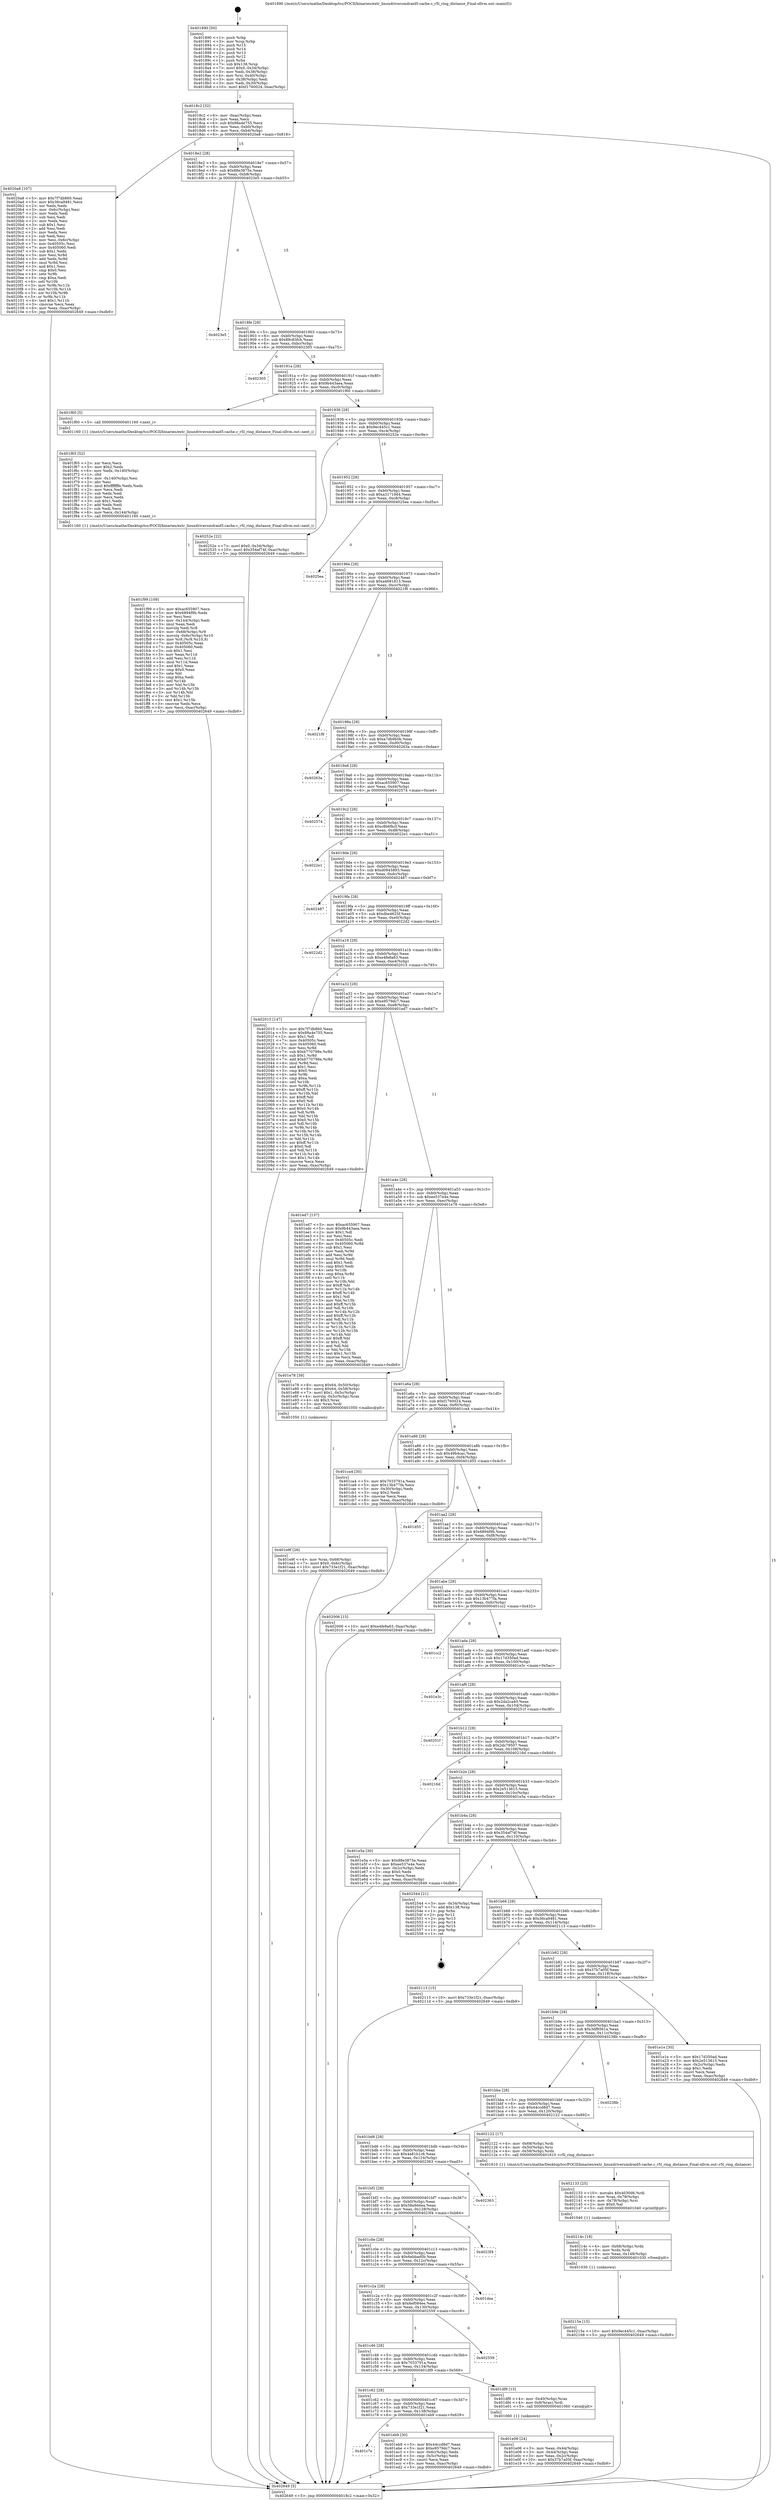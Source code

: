 digraph "0x401890" {
  label = "0x401890 (/mnt/c/Users/mathe/Desktop/tcc/POCII/binaries/extr_linuxdriversmdraid5-cache.c_r5l_ring_distance_Final-ollvm.out::main(0))"
  labelloc = "t"
  node[shape=record]

  Entry [label="",width=0.3,height=0.3,shape=circle,fillcolor=black,style=filled]
  "0x4018c2" [label="{
     0x4018c2 [32]\l
     | [instrs]\l
     &nbsp;&nbsp;0x4018c2 \<+6\>: mov -0xac(%rbp),%eax\l
     &nbsp;&nbsp;0x4018c8 \<+2\>: mov %eax,%ecx\l
     &nbsp;&nbsp;0x4018ca \<+6\>: sub $0x88a4e755,%ecx\l
     &nbsp;&nbsp;0x4018d0 \<+6\>: mov %eax,-0xb0(%rbp)\l
     &nbsp;&nbsp;0x4018d6 \<+6\>: mov %ecx,-0xb4(%rbp)\l
     &nbsp;&nbsp;0x4018dc \<+6\>: je 00000000004020a8 \<main+0x818\>\l
  }"]
  "0x4020a8" [label="{
     0x4020a8 [107]\l
     | [instrs]\l
     &nbsp;&nbsp;0x4020a8 \<+5\>: mov $0x7f7db860,%eax\l
     &nbsp;&nbsp;0x4020ad \<+5\>: mov $0x36ca9481,%ecx\l
     &nbsp;&nbsp;0x4020b2 \<+2\>: xor %edx,%edx\l
     &nbsp;&nbsp;0x4020b4 \<+3\>: mov -0x6c(%rbp),%esi\l
     &nbsp;&nbsp;0x4020b7 \<+2\>: mov %edx,%edi\l
     &nbsp;&nbsp;0x4020b9 \<+2\>: sub %esi,%edi\l
     &nbsp;&nbsp;0x4020bb \<+2\>: mov %edx,%esi\l
     &nbsp;&nbsp;0x4020bd \<+3\>: sub $0x1,%esi\l
     &nbsp;&nbsp;0x4020c0 \<+2\>: add %esi,%edi\l
     &nbsp;&nbsp;0x4020c2 \<+2\>: mov %edx,%esi\l
     &nbsp;&nbsp;0x4020c4 \<+2\>: sub %edi,%esi\l
     &nbsp;&nbsp;0x4020c6 \<+3\>: mov %esi,-0x6c(%rbp)\l
     &nbsp;&nbsp;0x4020c9 \<+7\>: mov 0x40505c,%esi\l
     &nbsp;&nbsp;0x4020d0 \<+7\>: mov 0x405060,%edi\l
     &nbsp;&nbsp;0x4020d7 \<+3\>: sub $0x1,%edx\l
     &nbsp;&nbsp;0x4020da \<+3\>: mov %esi,%r8d\l
     &nbsp;&nbsp;0x4020dd \<+3\>: add %edx,%r8d\l
     &nbsp;&nbsp;0x4020e0 \<+4\>: imul %r8d,%esi\l
     &nbsp;&nbsp;0x4020e4 \<+3\>: and $0x1,%esi\l
     &nbsp;&nbsp;0x4020e7 \<+3\>: cmp $0x0,%esi\l
     &nbsp;&nbsp;0x4020ea \<+4\>: sete %r9b\l
     &nbsp;&nbsp;0x4020ee \<+3\>: cmp $0xa,%edi\l
     &nbsp;&nbsp;0x4020f1 \<+4\>: setl %r10b\l
     &nbsp;&nbsp;0x4020f5 \<+3\>: mov %r9b,%r11b\l
     &nbsp;&nbsp;0x4020f8 \<+3\>: and %r10b,%r11b\l
     &nbsp;&nbsp;0x4020fb \<+3\>: xor %r10b,%r9b\l
     &nbsp;&nbsp;0x4020fe \<+3\>: or %r9b,%r11b\l
     &nbsp;&nbsp;0x402101 \<+4\>: test $0x1,%r11b\l
     &nbsp;&nbsp;0x402105 \<+3\>: cmovne %ecx,%eax\l
     &nbsp;&nbsp;0x402108 \<+6\>: mov %eax,-0xac(%rbp)\l
     &nbsp;&nbsp;0x40210e \<+5\>: jmp 0000000000402649 \<main+0xdb9\>\l
  }"]
  "0x4018e2" [label="{
     0x4018e2 [28]\l
     | [instrs]\l
     &nbsp;&nbsp;0x4018e2 \<+5\>: jmp 00000000004018e7 \<main+0x57\>\l
     &nbsp;&nbsp;0x4018e7 \<+6\>: mov -0xb0(%rbp),%eax\l
     &nbsp;&nbsp;0x4018ed \<+5\>: sub $0x88e3875e,%eax\l
     &nbsp;&nbsp;0x4018f2 \<+6\>: mov %eax,-0xb8(%rbp)\l
     &nbsp;&nbsp;0x4018f8 \<+6\>: je 00000000004023e5 \<main+0xb55\>\l
  }"]
  Exit [label="",width=0.3,height=0.3,shape=circle,fillcolor=black,style=filled,peripheries=2]
  "0x4023e5" [label="{
     0x4023e5\l
  }", style=dashed]
  "0x4018fe" [label="{
     0x4018fe [28]\l
     | [instrs]\l
     &nbsp;&nbsp;0x4018fe \<+5\>: jmp 0000000000401903 \<main+0x73\>\l
     &nbsp;&nbsp;0x401903 \<+6\>: mov -0xb0(%rbp),%eax\l
     &nbsp;&nbsp;0x401909 \<+5\>: sub $0x89c83fcb,%eax\l
     &nbsp;&nbsp;0x40190e \<+6\>: mov %eax,-0xbc(%rbp)\l
     &nbsp;&nbsp;0x401914 \<+6\>: je 0000000000402305 \<main+0xa75\>\l
  }"]
  "0x40215e" [label="{
     0x40215e [15]\l
     | [instrs]\l
     &nbsp;&nbsp;0x40215e \<+10\>: movl $0x9ec445c1,-0xac(%rbp)\l
     &nbsp;&nbsp;0x402168 \<+5\>: jmp 0000000000402649 \<main+0xdb9\>\l
  }"]
  "0x402305" [label="{
     0x402305\l
  }", style=dashed]
  "0x40191a" [label="{
     0x40191a [28]\l
     | [instrs]\l
     &nbsp;&nbsp;0x40191a \<+5\>: jmp 000000000040191f \<main+0x8f\>\l
     &nbsp;&nbsp;0x40191f \<+6\>: mov -0xb0(%rbp),%eax\l
     &nbsp;&nbsp;0x401925 \<+5\>: sub $0x9b443aea,%eax\l
     &nbsp;&nbsp;0x40192a \<+6\>: mov %eax,-0xc0(%rbp)\l
     &nbsp;&nbsp;0x401930 \<+6\>: je 0000000000401f60 \<main+0x6d0\>\l
  }"]
  "0x40214c" [label="{
     0x40214c [18]\l
     | [instrs]\l
     &nbsp;&nbsp;0x40214c \<+4\>: mov -0x68(%rbp),%rdx\l
     &nbsp;&nbsp;0x402150 \<+3\>: mov %rdx,%rdi\l
     &nbsp;&nbsp;0x402153 \<+6\>: mov %eax,-0x148(%rbp)\l
     &nbsp;&nbsp;0x402159 \<+5\>: call 0000000000401030 \<free@plt\>\l
     | [calls]\l
     &nbsp;&nbsp;0x401030 \{1\} (unknown)\l
  }"]
  "0x401f60" [label="{
     0x401f60 [5]\l
     | [instrs]\l
     &nbsp;&nbsp;0x401f60 \<+5\>: call 0000000000401160 \<next_i\>\l
     | [calls]\l
     &nbsp;&nbsp;0x401160 \{1\} (/mnt/c/Users/mathe/Desktop/tcc/POCII/binaries/extr_linuxdriversmdraid5-cache.c_r5l_ring_distance_Final-ollvm.out::next_i)\l
  }"]
  "0x401936" [label="{
     0x401936 [28]\l
     | [instrs]\l
     &nbsp;&nbsp;0x401936 \<+5\>: jmp 000000000040193b \<main+0xab\>\l
     &nbsp;&nbsp;0x40193b \<+6\>: mov -0xb0(%rbp),%eax\l
     &nbsp;&nbsp;0x401941 \<+5\>: sub $0x9ec445c1,%eax\l
     &nbsp;&nbsp;0x401946 \<+6\>: mov %eax,-0xc4(%rbp)\l
     &nbsp;&nbsp;0x40194c \<+6\>: je 000000000040252e \<main+0xc9e\>\l
  }"]
  "0x402133" [label="{
     0x402133 [25]\l
     | [instrs]\l
     &nbsp;&nbsp;0x402133 \<+10\>: movabs $0x4030d6,%rdi\l
     &nbsp;&nbsp;0x40213d \<+4\>: mov %rax,-0x78(%rbp)\l
     &nbsp;&nbsp;0x402141 \<+4\>: mov -0x78(%rbp),%rsi\l
     &nbsp;&nbsp;0x402145 \<+2\>: mov $0x0,%al\l
     &nbsp;&nbsp;0x402147 \<+5\>: call 0000000000401040 \<printf@plt\>\l
     | [calls]\l
     &nbsp;&nbsp;0x401040 \{1\} (unknown)\l
  }"]
  "0x40252e" [label="{
     0x40252e [22]\l
     | [instrs]\l
     &nbsp;&nbsp;0x40252e \<+7\>: movl $0x0,-0x34(%rbp)\l
     &nbsp;&nbsp;0x402535 \<+10\>: movl $0x354af74f,-0xac(%rbp)\l
     &nbsp;&nbsp;0x40253f \<+5\>: jmp 0000000000402649 \<main+0xdb9\>\l
  }"]
  "0x401952" [label="{
     0x401952 [28]\l
     | [instrs]\l
     &nbsp;&nbsp;0x401952 \<+5\>: jmp 0000000000401957 \<main+0xc7\>\l
     &nbsp;&nbsp;0x401957 \<+6\>: mov -0xb0(%rbp),%eax\l
     &nbsp;&nbsp;0x40195d \<+5\>: sub $0xa31719d4,%eax\l
     &nbsp;&nbsp;0x401962 \<+6\>: mov %eax,-0xc8(%rbp)\l
     &nbsp;&nbsp;0x401968 \<+6\>: je 00000000004025ea \<main+0xd5a\>\l
  }"]
  "0x401f99" [label="{
     0x401f99 [109]\l
     | [instrs]\l
     &nbsp;&nbsp;0x401f99 \<+5\>: mov $0xac655907,%ecx\l
     &nbsp;&nbsp;0x401f9e \<+5\>: mov $0x6894f9b,%edx\l
     &nbsp;&nbsp;0x401fa3 \<+2\>: xor %esi,%esi\l
     &nbsp;&nbsp;0x401fa5 \<+6\>: mov -0x144(%rbp),%edi\l
     &nbsp;&nbsp;0x401fab \<+3\>: imul %eax,%edi\l
     &nbsp;&nbsp;0x401fae \<+3\>: movslq %edi,%r8\l
     &nbsp;&nbsp;0x401fb1 \<+4\>: mov -0x68(%rbp),%r9\l
     &nbsp;&nbsp;0x401fb5 \<+4\>: movslq -0x6c(%rbp),%r10\l
     &nbsp;&nbsp;0x401fb9 \<+4\>: mov %r8,(%r9,%r10,8)\l
     &nbsp;&nbsp;0x401fbd \<+7\>: mov 0x40505c,%eax\l
     &nbsp;&nbsp;0x401fc4 \<+7\>: mov 0x405060,%edi\l
     &nbsp;&nbsp;0x401fcb \<+3\>: sub $0x1,%esi\l
     &nbsp;&nbsp;0x401fce \<+3\>: mov %eax,%r11d\l
     &nbsp;&nbsp;0x401fd1 \<+3\>: add %esi,%r11d\l
     &nbsp;&nbsp;0x401fd4 \<+4\>: imul %r11d,%eax\l
     &nbsp;&nbsp;0x401fd8 \<+3\>: and $0x1,%eax\l
     &nbsp;&nbsp;0x401fdb \<+3\>: cmp $0x0,%eax\l
     &nbsp;&nbsp;0x401fde \<+3\>: sete %bl\l
     &nbsp;&nbsp;0x401fe1 \<+3\>: cmp $0xa,%edi\l
     &nbsp;&nbsp;0x401fe4 \<+4\>: setl %r14b\l
     &nbsp;&nbsp;0x401fe8 \<+3\>: mov %bl,%r15b\l
     &nbsp;&nbsp;0x401feb \<+3\>: and %r14b,%r15b\l
     &nbsp;&nbsp;0x401fee \<+3\>: xor %r14b,%bl\l
     &nbsp;&nbsp;0x401ff1 \<+3\>: or %bl,%r15b\l
     &nbsp;&nbsp;0x401ff4 \<+4\>: test $0x1,%r15b\l
     &nbsp;&nbsp;0x401ff8 \<+3\>: cmovne %edx,%ecx\l
     &nbsp;&nbsp;0x401ffb \<+6\>: mov %ecx,-0xac(%rbp)\l
     &nbsp;&nbsp;0x402001 \<+5\>: jmp 0000000000402649 \<main+0xdb9\>\l
  }"]
  "0x4025ea" [label="{
     0x4025ea\l
  }", style=dashed]
  "0x40196e" [label="{
     0x40196e [28]\l
     | [instrs]\l
     &nbsp;&nbsp;0x40196e \<+5\>: jmp 0000000000401973 \<main+0xe3\>\l
     &nbsp;&nbsp;0x401973 \<+6\>: mov -0xb0(%rbp),%eax\l
     &nbsp;&nbsp;0x401979 \<+5\>: sub $0xa4681813,%eax\l
     &nbsp;&nbsp;0x40197e \<+6\>: mov %eax,-0xcc(%rbp)\l
     &nbsp;&nbsp;0x401984 \<+6\>: je 00000000004021f6 \<main+0x966\>\l
  }"]
  "0x401f65" [label="{
     0x401f65 [52]\l
     | [instrs]\l
     &nbsp;&nbsp;0x401f65 \<+2\>: xor %ecx,%ecx\l
     &nbsp;&nbsp;0x401f67 \<+5\>: mov $0x2,%edx\l
     &nbsp;&nbsp;0x401f6c \<+6\>: mov %edx,-0x140(%rbp)\l
     &nbsp;&nbsp;0x401f72 \<+1\>: cltd\l
     &nbsp;&nbsp;0x401f73 \<+6\>: mov -0x140(%rbp),%esi\l
     &nbsp;&nbsp;0x401f79 \<+2\>: idiv %esi\l
     &nbsp;&nbsp;0x401f7b \<+6\>: imul $0xfffffffe,%edx,%edx\l
     &nbsp;&nbsp;0x401f81 \<+2\>: mov %ecx,%edi\l
     &nbsp;&nbsp;0x401f83 \<+2\>: sub %edx,%edi\l
     &nbsp;&nbsp;0x401f85 \<+2\>: mov %ecx,%edx\l
     &nbsp;&nbsp;0x401f87 \<+3\>: sub $0x1,%edx\l
     &nbsp;&nbsp;0x401f8a \<+2\>: add %edx,%edi\l
     &nbsp;&nbsp;0x401f8c \<+2\>: sub %edi,%ecx\l
     &nbsp;&nbsp;0x401f8e \<+6\>: mov %ecx,-0x144(%rbp)\l
     &nbsp;&nbsp;0x401f94 \<+5\>: call 0000000000401160 \<next_i\>\l
     | [calls]\l
     &nbsp;&nbsp;0x401160 \{1\} (/mnt/c/Users/mathe/Desktop/tcc/POCII/binaries/extr_linuxdriversmdraid5-cache.c_r5l_ring_distance_Final-ollvm.out::next_i)\l
  }"]
  "0x4021f6" [label="{
     0x4021f6\l
  }", style=dashed]
  "0x40198a" [label="{
     0x40198a [28]\l
     | [instrs]\l
     &nbsp;&nbsp;0x40198a \<+5\>: jmp 000000000040198f \<main+0xff\>\l
     &nbsp;&nbsp;0x40198f \<+6\>: mov -0xb0(%rbp),%eax\l
     &nbsp;&nbsp;0x401995 \<+5\>: sub $0xa7db9b0b,%eax\l
     &nbsp;&nbsp;0x40199a \<+6\>: mov %eax,-0xd0(%rbp)\l
     &nbsp;&nbsp;0x4019a0 \<+6\>: je 000000000040263a \<main+0xdaa\>\l
  }"]
  "0x401c7e" [label="{
     0x401c7e\l
  }", style=dashed]
  "0x40263a" [label="{
     0x40263a\l
  }", style=dashed]
  "0x4019a6" [label="{
     0x4019a6 [28]\l
     | [instrs]\l
     &nbsp;&nbsp;0x4019a6 \<+5\>: jmp 00000000004019ab \<main+0x11b\>\l
     &nbsp;&nbsp;0x4019ab \<+6\>: mov -0xb0(%rbp),%eax\l
     &nbsp;&nbsp;0x4019b1 \<+5\>: sub $0xac655907,%eax\l
     &nbsp;&nbsp;0x4019b6 \<+6\>: mov %eax,-0xd4(%rbp)\l
     &nbsp;&nbsp;0x4019bc \<+6\>: je 0000000000402574 \<main+0xce4\>\l
  }"]
  "0x401eb9" [label="{
     0x401eb9 [30]\l
     | [instrs]\l
     &nbsp;&nbsp;0x401eb9 \<+5\>: mov $0x44ccd8d7,%eax\l
     &nbsp;&nbsp;0x401ebe \<+5\>: mov $0xe9579dc7,%ecx\l
     &nbsp;&nbsp;0x401ec3 \<+3\>: mov -0x6c(%rbp),%edx\l
     &nbsp;&nbsp;0x401ec6 \<+3\>: cmp -0x5c(%rbp),%edx\l
     &nbsp;&nbsp;0x401ec9 \<+3\>: cmovl %ecx,%eax\l
     &nbsp;&nbsp;0x401ecc \<+6\>: mov %eax,-0xac(%rbp)\l
     &nbsp;&nbsp;0x401ed2 \<+5\>: jmp 0000000000402649 \<main+0xdb9\>\l
  }"]
  "0x402574" [label="{
     0x402574\l
  }", style=dashed]
  "0x4019c2" [label="{
     0x4019c2 [28]\l
     | [instrs]\l
     &nbsp;&nbsp;0x4019c2 \<+5\>: jmp 00000000004019c7 \<main+0x137\>\l
     &nbsp;&nbsp;0x4019c7 \<+6\>: mov -0xb0(%rbp),%eax\l
     &nbsp;&nbsp;0x4019cd \<+5\>: sub $0xc8b6fbcf,%eax\l
     &nbsp;&nbsp;0x4019d2 \<+6\>: mov %eax,-0xd8(%rbp)\l
     &nbsp;&nbsp;0x4019d8 \<+6\>: je 00000000004022e1 \<main+0xa51\>\l
  }"]
  "0x401e9f" [label="{
     0x401e9f [26]\l
     | [instrs]\l
     &nbsp;&nbsp;0x401e9f \<+4\>: mov %rax,-0x68(%rbp)\l
     &nbsp;&nbsp;0x401ea3 \<+7\>: movl $0x0,-0x6c(%rbp)\l
     &nbsp;&nbsp;0x401eaa \<+10\>: movl $0x733e1f21,-0xac(%rbp)\l
     &nbsp;&nbsp;0x401eb4 \<+5\>: jmp 0000000000402649 \<main+0xdb9\>\l
  }"]
  "0x4022e1" [label="{
     0x4022e1\l
  }", style=dashed]
  "0x4019de" [label="{
     0x4019de [28]\l
     | [instrs]\l
     &nbsp;&nbsp;0x4019de \<+5\>: jmp 00000000004019e3 \<main+0x153\>\l
     &nbsp;&nbsp;0x4019e3 \<+6\>: mov -0xb0(%rbp),%eax\l
     &nbsp;&nbsp;0x4019e9 \<+5\>: sub $0xd0945893,%eax\l
     &nbsp;&nbsp;0x4019ee \<+6\>: mov %eax,-0xdc(%rbp)\l
     &nbsp;&nbsp;0x4019f4 \<+6\>: je 0000000000402487 \<main+0xbf7\>\l
  }"]
  "0x401e06" [label="{
     0x401e06 [24]\l
     | [instrs]\l
     &nbsp;&nbsp;0x401e06 \<+3\>: mov %eax,-0x44(%rbp)\l
     &nbsp;&nbsp;0x401e09 \<+3\>: mov -0x44(%rbp),%eax\l
     &nbsp;&nbsp;0x401e0c \<+3\>: mov %eax,-0x2c(%rbp)\l
     &nbsp;&nbsp;0x401e0f \<+10\>: movl $0x37b7a05f,-0xac(%rbp)\l
     &nbsp;&nbsp;0x401e19 \<+5\>: jmp 0000000000402649 \<main+0xdb9\>\l
  }"]
  "0x402487" [label="{
     0x402487\l
  }", style=dashed]
  "0x4019fa" [label="{
     0x4019fa [28]\l
     | [instrs]\l
     &nbsp;&nbsp;0x4019fa \<+5\>: jmp 00000000004019ff \<main+0x16f\>\l
     &nbsp;&nbsp;0x4019ff \<+6\>: mov -0xb0(%rbp),%eax\l
     &nbsp;&nbsp;0x401a05 \<+5\>: sub $0xdbe4625f,%eax\l
     &nbsp;&nbsp;0x401a0a \<+6\>: mov %eax,-0xe0(%rbp)\l
     &nbsp;&nbsp;0x401a10 \<+6\>: je 00000000004022d2 \<main+0xa42\>\l
  }"]
  "0x401c62" [label="{
     0x401c62 [28]\l
     | [instrs]\l
     &nbsp;&nbsp;0x401c62 \<+5\>: jmp 0000000000401c67 \<main+0x3d7\>\l
     &nbsp;&nbsp;0x401c67 \<+6\>: mov -0xb0(%rbp),%eax\l
     &nbsp;&nbsp;0x401c6d \<+5\>: sub $0x733e1f21,%eax\l
     &nbsp;&nbsp;0x401c72 \<+6\>: mov %eax,-0x138(%rbp)\l
     &nbsp;&nbsp;0x401c78 \<+6\>: je 0000000000401eb9 \<main+0x629\>\l
  }"]
  "0x4022d2" [label="{
     0x4022d2\l
  }", style=dashed]
  "0x401a16" [label="{
     0x401a16 [28]\l
     | [instrs]\l
     &nbsp;&nbsp;0x401a16 \<+5\>: jmp 0000000000401a1b \<main+0x18b\>\l
     &nbsp;&nbsp;0x401a1b \<+6\>: mov -0xb0(%rbp),%eax\l
     &nbsp;&nbsp;0x401a21 \<+5\>: sub $0xe4fe8a63,%eax\l
     &nbsp;&nbsp;0x401a26 \<+6\>: mov %eax,-0xe4(%rbp)\l
     &nbsp;&nbsp;0x401a2c \<+6\>: je 0000000000402015 \<main+0x785\>\l
  }"]
  "0x401df9" [label="{
     0x401df9 [13]\l
     | [instrs]\l
     &nbsp;&nbsp;0x401df9 \<+4\>: mov -0x40(%rbp),%rax\l
     &nbsp;&nbsp;0x401dfd \<+4\>: mov 0x8(%rax),%rdi\l
     &nbsp;&nbsp;0x401e01 \<+5\>: call 0000000000401060 \<atoi@plt\>\l
     | [calls]\l
     &nbsp;&nbsp;0x401060 \{1\} (unknown)\l
  }"]
  "0x402015" [label="{
     0x402015 [147]\l
     | [instrs]\l
     &nbsp;&nbsp;0x402015 \<+5\>: mov $0x7f7db860,%eax\l
     &nbsp;&nbsp;0x40201a \<+5\>: mov $0x88a4e755,%ecx\l
     &nbsp;&nbsp;0x40201f \<+2\>: mov $0x1,%dl\l
     &nbsp;&nbsp;0x402021 \<+7\>: mov 0x40505c,%esi\l
     &nbsp;&nbsp;0x402028 \<+7\>: mov 0x405060,%edi\l
     &nbsp;&nbsp;0x40202f \<+3\>: mov %esi,%r8d\l
     &nbsp;&nbsp;0x402032 \<+7\>: sub $0xb770798e,%r8d\l
     &nbsp;&nbsp;0x402039 \<+4\>: sub $0x1,%r8d\l
     &nbsp;&nbsp;0x40203d \<+7\>: add $0xb770798e,%r8d\l
     &nbsp;&nbsp;0x402044 \<+4\>: imul %r8d,%esi\l
     &nbsp;&nbsp;0x402048 \<+3\>: and $0x1,%esi\l
     &nbsp;&nbsp;0x40204b \<+3\>: cmp $0x0,%esi\l
     &nbsp;&nbsp;0x40204e \<+4\>: sete %r9b\l
     &nbsp;&nbsp;0x402052 \<+3\>: cmp $0xa,%edi\l
     &nbsp;&nbsp;0x402055 \<+4\>: setl %r10b\l
     &nbsp;&nbsp;0x402059 \<+3\>: mov %r9b,%r11b\l
     &nbsp;&nbsp;0x40205c \<+4\>: xor $0xff,%r11b\l
     &nbsp;&nbsp;0x402060 \<+3\>: mov %r10b,%bl\l
     &nbsp;&nbsp;0x402063 \<+3\>: xor $0xff,%bl\l
     &nbsp;&nbsp;0x402066 \<+3\>: xor $0x0,%dl\l
     &nbsp;&nbsp;0x402069 \<+3\>: mov %r11b,%r14b\l
     &nbsp;&nbsp;0x40206c \<+4\>: and $0x0,%r14b\l
     &nbsp;&nbsp;0x402070 \<+3\>: and %dl,%r9b\l
     &nbsp;&nbsp;0x402073 \<+3\>: mov %bl,%r15b\l
     &nbsp;&nbsp;0x402076 \<+4\>: and $0x0,%r15b\l
     &nbsp;&nbsp;0x40207a \<+3\>: and %dl,%r10b\l
     &nbsp;&nbsp;0x40207d \<+3\>: or %r9b,%r14b\l
     &nbsp;&nbsp;0x402080 \<+3\>: or %r10b,%r15b\l
     &nbsp;&nbsp;0x402083 \<+3\>: xor %r15b,%r14b\l
     &nbsp;&nbsp;0x402086 \<+3\>: or %bl,%r11b\l
     &nbsp;&nbsp;0x402089 \<+4\>: xor $0xff,%r11b\l
     &nbsp;&nbsp;0x40208d \<+3\>: or $0x0,%dl\l
     &nbsp;&nbsp;0x402090 \<+3\>: and %dl,%r11b\l
     &nbsp;&nbsp;0x402093 \<+3\>: or %r11b,%r14b\l
     &nbsp;&nbsp;0x402096 \<+4\>: test $0x1,%r14b\l
     &nbsp;&nbsp;0x40209a \<+3\>: cmovne %ecx,%eax\l
     &nbsp;&nbsp;0x40209d \<+6\>: mov %eax,-0xac(%rbp)\l
     &nbsp;&nbsp;0x4020a3 \<+5\>: jmp 0000000000402649 \<main+0xdb9\>\l
  }"]
  "0x401a32" [label="{
     0x401a32 [28]\l
     | [instrs]\l
     &nbsp;&nbsp;0x401a32 \<+5\>: jmp 0000000000401a37 \<main+0x1a7\>\l
     &nbsp;&nbsp;0x401a37 \<+6\>: mov -0xb0(%rbp),%eax\l
     &nbsp;&nbsp;0x401a3d \<+5\>: sub $0xe9579dc7,%eax\l
     &nbsp;&nbsp;0x401a42 \<+6\>: mov %eax,-0xe8(%rbp)\l
     &nbsp;&nbsp;0x401a48 \<+6\>: je 0000000000401ed7 \<main+0x647\>\l
  }"]
  "0x401c46" [label="{
     0x401c46 [28]\l
     | [instrs]\l
     &nbsp;&nbsp;0x401c46 \<+5\>: jmp 0000000000401c4b \<main+0x3bb\>\l
     &nbsp;&nbsp;0x401c4b \<+6\>: mov -0xb0(%rbp),%eax\l
     &nbsp;&nbsp;0x401c51 \<+5\>: sub $0x7033791a,%eax\l
     &nbsp;&nbsp;0x401c56 \<+6\>: mov %eax,-0x134(%rbp)\l
     &nbsp;&nbsp;0x401c5c \<+6\>: je 0000000000401df9 \<main+0x569\>\l
  }"]
  "0x401ed7" [label="{
     0x401ed7 [137]\l
     | [instrs]\l
     &nbsp;&nbsp;0x401ed7 \<+5\>: mov $0xac655907,%eax\l
     &nbsp;&nbsp;0x401edc \<+5\>: mov $0x9b443aea,%ecx\l
     &nbsp;&nbsp;0x401ee1 \<+2\>: mov $0x1,%dl\l
     &nbsp;&nbsp;0x401ee3 \<+2\>: xor %esi,%esi\l
     &nbsp;&nbsp;0x401ee5 \<+7\>: mov 0x40505c,%edi\l
     &nbsp;&nbsp;0x401eec \<+8\>: mov 0x405060,%r8d\l
     &nbsp;&nbsp;0x401ef4 \<+3\>: sub $0x1,%esi\l
     &nbsp;&nbsp;0x401ef7 \<+3\>: mov %edi,%r9d\l
     &nbsp;&nbsp;0x401efa \<+3\>: add %esi,%r9d\l
     &nbsp;&nbsp;0x401efd \<+4\>: imul %r9d,%edi\l
     &nbsp;&nbsp;0x401f01 \<+3\>: and $0x1,%edi\l
     &nbsp;&nbsp;0x401f04 \<+3\>: cmp $0x0,%edi\l
     &nbsp;&nbsp;0x401f07 \<+4\>: sete %r10b\l
     &nbsp;&nbsp;0x401f0b \<+4\>: cmp $0xa,%r8d\l
     &nbsp;&nbsp;0x401f0f \<+4\>: setl %r11b\l
     &nbsp;&nbsp;0x401f13 \<+3\>: mov %r10b,%bl\l
     &nbsp;&nbsp;0x401f16 \<+3\>: xor $0xff,%bl\l
     &nbsp;&nbsp;0x401f19 \<+3\>: mov %r11b,%r14b\l
     &nbsp;&nbsp;0x401f1c \<+4\>: xor $0xff,%r14b\l
     &nbsp;&nbsp;0x401f20 \<+3\>: xor $0x1,%dl\l
     &nbsp;&nbsp;0x401f23 \<+3\>: mov %bl,%r15b\l
     &nbsp;&nbsp;0x401f26 \<+4\>: and $0xff,%r15b\l
     &nbsp;&nbsp;0x401f2a \<+3\>: and %dl,%r10b\l
     &nbsp;&nbsp;0x401f2d \<+3\>: mov %r14b,%r12b\l
     &nbsp;&nbsp;0x401f30 \<+4\>: and $0xff,%r12b\l
     &nbsp;&nbsp;0x401f34 \<+3\>: and %dl,%r11b\l
     &nbsp;&nbsp;0x401f37 \<+3\>: or %r10b,%r15b\l
     &nbsp;&nbsp;0x401f3a \<+3\>: or %r11b,%r12b\l
     &nbsp;&nbsp;0x401f3d \<+3\>: xor %r12b,%r15b\l
     &nbsp;&nbsp;0x401f40 \<+3\>: or %r14b,%bl\l
     &nbsp;&nbsp;0x401f43 \<+3\>: xor $0xff,%bl\l
     &nbsp;&nbsp;0x401f46 \<+3\>: or $0x1,%dl\l
     &nbsp;&nbsp;0x401f49 \<+2\>: and %dl,%bl\l
     &nbsp;&nbsp;0x401f4b \<+3\>: or %bl,%r15b\l
     &nbsp;&nbsp;0x401f4e \<+4\>: test $0x1,%r15b\l
     &nbsp;&nbsp;0x401f52 \<+3\>: cmovne %ecx,%eax\l
     &nbsp;&nbsp;0x401f55 \<+6\>: mov %eax,-0xac(%rbp)\l
     &nbsp;&nbsp;0x401f5b \<+5\>: jmp 0000000000402649 \<main+0xdb9\>\l
  }"]
  "0x401a4e" [label="{
     0x401a4e [28]\l
     | [instrs]\l
     &nbsp;&nbsp;0x401a4e \<+5\>: jmp 0000000000401a53 \<main+0x1c3\>\l
     &nbsp;&nbsp;0x401a53 \<+6\>: mov -0xb0(%rbp),%eax\l
     &nbsp;&nbsp;0x401a59 \<+5\>: sub $0xee537e4e,%eax\l
     &nbsp;&nbsp;0x401a5e \<+6\>: mov %eax,-0xec(%rbp)\l
     &nbsp;&nbsp;0x401a64 \<+6\>: je 0000000000401e78 \<main+0x5e8\>\l
  }"]
  "0x402559" [label="{
     0x402559\l
  }", style=dashed]
  "0x401e78" [label="{
     0x401e78 [39]\l
     | [instrs]\l
     &nbsp;&nbsp;0x401e78 \<+8\>: movq $0x64,-0x50(%rbp)\l
     &nbsp;&nbsp;0x401e80 \<+8\>: movq $0x64,-0x58(%rbp)\l
     &nbsp;&nbsp;0x401e88 \<+7\>: movl $0x1,-0x5c(%rbp)\l
     &nbsp;&nbsp;0x401e8f \<+4\>: movslq -0x5c(%rbp),%rax\l
     &nbsp;&nbsp;0x401e93 \<+4\>: shl $0x3,%rax\l
     &nbsp;&nbsp;0x401e97 \<+3\>: mov %rax,%rdi\l
     &nbsp;&nbsp;0x401e9a \<+5\>: call 0000000000401050 \<malloc@plt\>\l
     | [calls]\l
     &nbsp;&nbsp;0x401050 \{1\} (unknown)\l
  }"]
  "0x401a6a" [label="{
     0x401a6a [28]\l
     | [instrs]\l
     &nbsp;&nbsp;0x401a6a \<+5\>: jmp 0000000000401a6f \<main+0x1df\>\l
     &nbsp;&nbsp;0x401a6f \<+6\>: mov -0xb0(%rbp),%eax\l
     &nbsp;&nbsp;0x401a75 \<+5\>: sub $0xf1760024,%eax\l
     &nbsp;&nbsp;0x401a7a \<+6\>: mov %eax,-0xf0(%rbp)\l
     &nbsp;&nbsp;0x401a80 \<+6\>: je 0000000000401ca4 \<main+0x414\>\l
  }"]
  "0x401c2a" [label="{
     0x401c2a [28]\l
     | [instrs]\l
     &nbsp;&nbsp;0x401c2a \<+5\>: jmp 0000000000401c2f \<main+0x39f\>\l
     &nbsp;&nbsp;0x401c2f \<+6\>: mov -0xb0(%rbp),%eax\l
     &nbsp;&nbsp;0x401c35 \<+5\>: sub $0x6ef084ee,%eax\l
     &nbsp;&nbsp;0x401c3a \<+6\>: mov %eax,-0x130(%rbp)\l
     &nbsp;&nbsp;0x401c40 \<+6\>: je 0000000000402559 \<main+0xcc9\>\l
  }"]
  "0x401ca4" [label="{
     0x401ca4 [30]\l
     | [instrs]\l
     &nbsp;&nbsp;0x401ca4 \<+5\>: mov $0x7033791a,%eax\l
     &nbsp;&nbsp;0x401ca9 \<+5\>: mov $0x13b477fa,%ecx\l
     &nbsp;&nbsp;0x401cae \<+3\>: mov -0x30(%rbp),%edx\l
     &nbsp;&nbsp;0x401cb1 \<+3\>: cmp $0x2,%edx\l
     &nbsp;&nbsp;0x401cb4 \<+3\>: cmovne %ecx,%eax\l
     &nbsp;&nbsp;0x401cb7 \<+6\>: mov %eax,-0xac(%rbp)\l
     &nbsp;&nbsp;0x401cbd \<+5\>: jmp 0000000000402649 \<main+0xdb9\>\l
  }"]
  "0x401a86" [label="{
     0x401a86 [28]\l
     | [instrs]\l
     &nbsp;&nbsp;0x401a86 \<+5\>: jmp 0000000000401a8b \<main+0x1fb\>\l
     &nbsp;&nbsp;0x401a8b \<+6\>: mov -0xb0(%rbp),%eax\l
     &nbsp;&nbsp;0x401a91 \<+5\>: sub $0x49b4cac,%eax\l
     &nbsp;&nbsp;0x401a96 \<+6\>: mov %eax,-0xf4(%rbp)\l
     &nbsp;&nbsp;0x401a9c \<+6\>: je 0000000000401d55 \<main+0x4c5\>\l
  }"]
  "0x402649" [label="{
     0x402649 [5]\l
     | [instrs]\l
     &nbsp;&nbsp;0x402649 \<+5\>: jmp 00000000004018c2 \<main+0x32\>\l
  }"]
  "0x401890" [label="{
     0x401890 [50]\l
     | [instrs]\l
     &nbsp;&nbsp;0x401890 \<+1\>: push %rbp\l
     &nbsp;&nbsp;0x401891 \<+3\>: mov %rsp,%rbp\l
     &nbsp;&nbsp;0x401894 \<+2\>: push %r15\l
     &nbsp;&nbsp;0x401896 \<+2\>: push %r14\l
     &nbsp;&nbsp;0x401898 \<+2\>: push %r13\l
     &nbsp;&nbsp;0x40189a \<+2\>: push %r12\l
     &nbsp;&nbsp;0x40189c \<+1\>: push %rbx\l
     &nbsp;&nbsp;0x40189d \<+7\>: sub $0x138,%rsp\l
     &nbsp;&nbsp;0x4018a4 \<+7\>: movl $0x0,-0x34(%rbp)\l
     &nbsp;&nbsp;0x4018ab \<+3\>: mov %edi,-0x38(%rbp)\l
     &nbsp;&nbsp;0x4018ae \<+4\>: mov %rsi,-0x40(%rbp)\l
     &nbsp;&nbsp;0x4018b2 \<+3\>: mov -0x38(%rbp),%edi\l
     &nbsp;&nbsp;0x4018b5 \<+3\>: mov %edi,-0x30(%rbp)\l
     &nbsp;&nbsp;0x4018b8 \<+10\>: movl $0xf1760024,-0xac(%rbp)\l
  }"]
  "0x401dea" [label="{
     0x401dea\l
  }", style=dashed]
  "0x401d55" [label="{
     0x401d55\l
  }", style=dashed]
  "0x401aa2" [label="{
     0x401aa2 [28]\l
     | [instrs]\l
     &nbsp;&nbsp;0x401aa2 \<+5\>: jmp 0000000000401aa7 \<main+0x217\>\l
     &nbsp;&nbsp;0x401aa7 \<+6\>: mov -0xb0(%rbp),%eax\l
     &nbsp;&nbsp;0x401aad \<+5\>: sub $0x6894f9b,%eax\l
     &nbsp;&nbsp;0x401ab2 \<+6\>: mov %eax,-0xf8(%rbp)\l
     &nbsp;&nbsp;0x401ab8 \<+6\>: je 0000000000402006 \<main+0x776\>\l
  }"]
  "0x401c0e" [label="{
     0x401c0e [28]\l
     | [instrs]\l
     &nbsp;&nbsp;0x401c0e \<+5\>: jmp 0000000000401c13 \<main+0x383\>\l
     &nbsp;&nbsp;0x401c13 \<+6\>: mov -0xb0(%rbp),%eax\l
     &nbsp;&nbsp;0x401c19 \<+5\>: sub $0x6ebbad0b,%eax\l
     &nbsp;&nbsp;0x401c1e \<+6\>: mov %eax,-0x12c(%rbp)\l
     &nbsp;&nbsp;0x401c24 \<+6\>: je 0000000000401dea \<main+0x55a\>\l
  }"]
  "0x402006" [label="{
     0x402006 [15]\l
     | [instrs]\l
     &nbsp;&nbsp;0x402006 \<+10\>: movl $0xe4fe8a63,-0xac(%rbp)\l
     &nbsp;&nbsp;0x402010 \<+5\>: jmp 0000000000402649 \<main+0xdb9\>\l
  }"]
  "0x401abe" [label="{
     0x401abe [28]\l
     | [instrs]\l
     &nbsp;&nbsp;0x401abe \<+5\>: jmp 0000000000401ac3 \<main+0x233\>\l
     &nbsp;&nbsp;0x401ac3 \<+6\>: mov -0xb0(%rbp),%eax\l
     &nbsp;&nbsp;0x401ac9 \<+5\>: sub $0x13b477fa,%eax\l
     &nbsp;&nbsp;0x401ace \<+6\>: mov %eax,-0xfc(%rbp)\l
     &nbsp;&nbsp;0x401ad4 \<+6\>: je 0000000000401cc2 \<main+0x432\>\l
  }"]
  "0x4023f4" [label="{
     0x4023f4\l
  }", style=dashed]
  "0x401cc2" [label="{
     0x401cc2\l
  }", style=dashed]
  "0x401ada" [label="{
     0x401ada [28]\l
     | [instrs]\l
     &nbsp;&nbsp;0x401ada \<+5\>: jmp 0000000000401adf \<main+0x24f\>\l
     &nbsp;&nbsp;0x401adf \<+6\>: mov -0xb0(%rbp),%eax\l
     &nbsp;&nbsp;0x401ae5 \<+5\>: sub $0x17d350ad,%eax\l
     &nbsp;&nbsp;0x401aea \<+6\>: mov %eax,-0x100(%rbp)\l
     &nbsp;&nbsp;0x401af0 \<+6\>: je 0000000000401e3c \<main+0x5ac\>\l
  }"]
  "0x401bf2" [label="{
     0x401bf2 [28]\l
     | [instrs]\l
     &nbsp;&nbsp;0x401bf2 \<+5\>: jmp 0000000000401bf7 \<main+0x367\>\l
     &nbsp;&nbsp;0x401bf7 \<+6\>: mov -0xb0(%rbp),%eax\l
     &nbsp;&nbsp;0x401bfd \<+5\>: sub $0x58a9d4ea,%eax\l
     &nbsp;&nbsp;0x401c02 \<+6\>: mov %eax,-0x128(%rbp)\l
     &nbsp;&nbsp;0x401c08 \<+6\>: je 00000000004023f4 \<main+0xb64\>\l
  }"]
  "0x401e3c" [label="{
     0x401e3c\l
  }", style=dashed]
  "0x401af6" [label="{
     0x401af6 [28]\l
     | [instrs]\l
     &nbsp;&nbsp;0x401af6 \<+5\>: jmp 0000000000401afb \<main+0x26b\>\l
     &nbsp;&nbsp;0x401afb \<+6\>: mov -0xb0(%rbp),%eax\l
     &nbsp;&nbsp;0x401b01 \<+5\>: sub $0x2da2ca40,%eax\l
     &nbsp;&nbsp;0x401b06 \<+6\>: mov %eax,-0x104(%rbp)\l
     &nbsp;&nbsp;0x401b0c \<+6\>: je 000000000040251f \<main+0xc8f\>\l
  }"]
  "0x402363" [label="{
     0x402363\l
  }", style=dashed]
  "0x40251f" [label="{
     0x40251f\l
  }", style=dashed]
  "0x401b12" [label="{
     0x401b12 [28]\l
     | [instrs]\l
     &nbsp;&nbsp;0x401b12 \<+5\>: jmp 0000000000401b17 \<main+0x287\>\l
     &nbsp;&nbsp;0x401b17 \<+6\>: mov -0xb0(%rbp),%eax\l
     &nbsp;&nbsp;0x401b1d \<+5\>: sub $0x2dc79507,%eax\l
     &nbsp;&nbsp;0x401b22 \<+6\>: mov %eax,-0x108(%rbp)\l
     &nbsp;&nbsp;0x401b28 \<+6\>: je 000000000040216d \<main+0x8dd\>\l
  }"]
  "0x401bd6" [label="{
     0x401bd6 [28]\l
     | [instrs]\l
     &nbsp;&nbsp;0x401bd6 \<+5\>: jmp 0000000000401bdb \<main+0x34b\>\l
     &nbsp;&nbsp;0x401bdb \<+6\>: mov -0xb0(%rbp),%eax\l
     &nbsp;&nbsp;0x401be1 \<+5\>: sub $0x4a81b1c6,%eax\l
     &nbsp;&nbsp;0x401be6 \<+6\>: mov %eax,-0x124(%rbp)\l
     &nbsp;&nbsp;0x401bec \<+6\>: je 0000000000402363 \<main+0xad3\>\l
  }"]
  "0x40216d" [label="{
     0x40216d\l
  }", style=dashed]
  "0x401b2e" [label="{
     0x401b2e [28]\l
     | [instrs]\l
     &nbsp;&nbsp;0x401b2e \<+5\>: jmp 0000000000401b33 \<main+0x2a3\>\l
     &nbsp;&nbsp;0x401b33 \<+6\>: mov -0xb0(%rbp),%eax\l
     &nbsp;&nbsp;0x401b39 \<+5\>: sub $0x2e513615,%eax\l
     &nbsp;&nbsp;0x401b3e \<+6\>: mov %eax,-0x10c(%rbp)\l
     &nbsp;&nbsp;0x401b44 \<+6\>: je 0000000000401e5a \<main+0x5ca\>\l
  }"]
  "0x402122" [label="{
     0x402122 [17]\l
     | [instrs]\l
     &nbsp;&nbsp;0x402122 \<+4\>: mov -0x68(%rbp),%rdi\l
     &nbsp;&nbsp;0x402126 \<+4\>: mov -0x50(%rbp),%rsi\l
     &nbsp;&nbsp;0x40212a \<+4\>: mov -0x58(%rbp),%rdx\l
     &nbsp;&nbsp;0x40212e \<+5\>: call 0000000000401610 \<r5l_ring_distance\>\l
     | [calls]\l
     &nbsp;&nbsp;0x401610 \{1\} (/mnt/c/Users/mathe/Desktop/tcc/POCII/binaries/extr_linuxdriversmdraid5-cache.c_r5l_ring_distance_Final-ollvm.out::r5l_ring_distance)\l
  }"]
  "0x401e5a" [label="{
     0x401e5a [30]\l
     | [instrs]\l
     &nbsp;&nbsp;0x401e5a \<+5\>: mov $0x88e3875e,%eax\l
     &nbsp;&nbsp;0x401e5f \<+5\>: mov $0xee537e4e,%ecx\l
     &nbsp;&nbsp;0x401e64 \<+3\>: mov -0x2c(%rbp),%edx\l
     &nbsp;&nbsp;0x401e67 \<+3\>: cmp $0x0,%edx\l
     &nbsp;&nbsp;0x401e6a \<+3\>: cmove %ecx,%eax\l
     &nbsp;&nbsp;0x401e6d \<+6\>: mov %eax,-0xac(%rbp)\l
     &nbsp;&nbsp;0x401e73 \<+5\>: jmp 0000000000402649 \<main+0xdb9\>\l
  }"]
  "0x401b4a" [label="{
     0x401b4a [28]\l
     | [instrs]\l
     &nbsp;&nbsp;0x401b4a \<+5\>: jmp 0000000000401b4f \<main+0x2bf\>\l
     &nbsp;&nbsp;0x401b4f \<+6\>: mov -0xb0(%rbp),%eax\l
     &nbsp;&nbsp;0x401b55 \<+5\>: sub $0x354af74f,%eax\l
     &nbsp;&nbsp;0x401b5a \<+6\>: mov %eax,-0x110(%rbp)\l
     &nbsp;&nbsp;0x401b60 \<+6\>: je 0000000000402544 \<main+0xcb4\>\l
  }"]
  "0x401bba" [label="{
     0x401bba [28]\l
     | [instrs]\l
     &nbsp;&nbsp;0x401bba \<+5\>: jmp 0000000000401bbf \<main+0x32f\>\l
     &nbsp;&nbsp;0x401bbf \<+6\>: mov -0xb0(%rbp),%eax\l
     &nbsp;&nbsp;0x401bc5 \<+5\>: sub $0x44ccd8d7,%eax\l
     &nbsp;&nbsp;0x401bca \<+6\>: mov %eax,-0x120(%rbp)\l
     &nbsp;&nbsp;0x401bd0 \<+6\>: je 0000000000402122 \<main+0x892\>\l
  }"]
  "0x402544" [label="{
     0x402544 [21]\l
     | [instrs]\l
     &nbsp;&nbsp;0x402544 \<+3\>: mov -0x34(%rbp),%eax\l
     &nbsp;&nbsp;0x402547 \<+7\>: add $0x138,%rsp\l
     &nbsp;&nbsp;0x40254e \<+1\>: pop %rbx\l
     &nbsp;&nbsp;0x40254f \<+2\>: pop %r12\l
     &nbsp;&nbsp;0x402551 \<+2\>: pop %r13\l
     &nbsp;&nbsp;0x402553 \<+2\>: pop %r14\l
     &nbsp;&nbsp;0x402555 \<+2\>: pop %r15\l
     &nbsp;&nbsp;0x402557 \<+1\>: pop %rbp\l
     &nbsp;&nbsp;0x402558 \<+1\>: ret\l
  }"]
  "0x401b66" [label="{
     0x401b66 [28]\l
     | [instrs]\l
     &nbsp;&nbsp;0x401b66 \<+5\>: jmp 0000000000401b6b \<main+0x2db\>\l
     &nbsp;&nbsp;0x401b6b \<+6\>: mov -0xb0(%rbp),%eax\l
     &nbsp;&nbsp;0x401b71 \<+5\>: sub $0x36ca9481,%eax\l
     &nbsp;&nbsp;0x401b76 \<+6\>: mov %eax,-0x114(%rbp)\l
     &nbsp;&nbsp;0x401b7c \<+6\>: je 0000000000402113 \<main+0x883\>\l
  }"]
  "0x40238b" [label="{
     0x40238b\l
  }", style=dashed]
  "0x402113" [label="{
     0x402113 [15]\l
     | [instrs]\l
     &nbsp;&nbsp;0x402113 \<+10\>: movl $0x733e1f21,-0xac(%rbp)\l
     &nbsp;&nbsp;0x40211d \<+5\>: jmp 0000000000402649 \<main+0xdb9\>\l
  }"]
  "0x401b82" [label="{
     0x401b82 [28]\l
     | [instrs]\l
     &nbsp;&nbsp;0x401b82 \<+5\>: jmp 0000000000401b87 \<main+0x2f7\>\l
     &nbsp;&nbsp;0x401b87 \<+6\>: mov -0xb0(%rbp),%eax\l
     &nbsp;&nbsp;0x401b8d \<+5\>: sub $0x37b7a05f,%eax\l
     &nbsp;&nbsp;0x401b92 \<+6\>: mov %eax,-0x118(%rbp)\l
     &nbsp;&nbsp;0x401b98 \<+6\>: je 0000000000401e1e \<main+0x58e\>\l
  }"]
  "0x401b9e" [label="{
     0x401b9e [28]\l
     | [instrs]\l
     &nbsp;&nbsp;0x401b9e \<+5\>: jmp 0000000000401ba3 \<main+0x313\>\l
     &nbsp;&nbsp;0x401ba3 \<+6\>: mov -0xb0(%rbp),%eax\l
     &nbsp;&nbsp;0x401ba9 \<+5\>: sub $0x3df8561a,%eax\l
     &nbsp;&nbsp;0x401bae \<+6\>: mov %eax,-0x11c(%rbp)\l
     &nbsp;&nbsp;0x401bb4 \<+6\>: je 000000000040238b \<main+0xafb\>\l
  }"]
  "0x401e1e" [label="{
     0x401e1e [30]\l
     | [instrs]\l
     &nbsp;&nbsp;0x401e1e \<+5\>: mov $0x17d350ad,%eax\l
     &nbsp;&nbsp;0x401e23 \<+5\>: mov $0x2e513615,%ecx\l
     &nbsp;&nbsp;0x401e28 \<+3\>: mov -0x2c(%rbp),%edx\l
     &nbsp;&nbsp;0x401e2b \<+3\>: cmp $0x1,%edx\l
     &nbsp;&nbsp;0x401e2e \<+3\>: cmovl %ecx,%eax\l
     &nbsp;&nbsp;0x401e31 \<+6\>: mov %eax,-0xac(%rbp)\l
     &nbsp;&nbsp;0x401e37 \<+5\>: jmp 0000000000402649 \<main+0xdb9\>\l
  }"]
  Entry -> "0x401890" [label=" 1"]
  "0x4018c2" -> "0x4020a8" [label=" 1"]
  "0x4018c2" -> "0x4018e2" [label=" 15"]
  "0x402544" -> Exit [label=" 1"]
  "0x4018e2" -> "0x4023e5" [label=" 0"]
  "0x4018e2" -> "0x4018fe" [label=" 15"]
  "0x40252e" -> "0x402649" [label=" 1"]
  "0x4018fe" -> "0x402305" [label=" 0"]
  "0x4018fe" -> "0x40191a" [label=" 15"]
  "0x40215e" -> "0x402649" [label=" 1"]
  "0x40191a" -> "0x401f60" [label=" 1"]
  "0x40191a" -> "0x401936" [label=" 14"]
  "0x40214c" -> "0x40215e" [label=" 1"]
  "0x401936" -> "0x40252e" [label=" 1"]
  "0x401936" -> "0x401952" [label=" 13"]
  "0x402133" -> "0x40214c" [label=" 1"]
  "0x401952" -> "0x4025ea" [label=" 0"]
  "0x401952" -> "0x40196e" [label=" 13"]
  "0x402122" -> "0x402133" [label=" 1"]
  "0x40196e" -> "0x4021f6" [label=" 0"]
  "0x40196e" -> "0x40198a" [label=" 13"]
  "0x402113" -> "0x402649" [label=" 1"]
  "0x40198a" -> "0x40263a" [label=" 0"]
  "0x40198a" -> "0x4019a6" [label=" 13"]
  "0x4020a8" -> "0x402649" [label=" 1"]
  "0x4019a6" -> "0x402574" [label=" 0"]
  "0x4019a6" -> "0x4019c2" [label=" 13"]
  "0x402015" -> "0x402649" [label=" 1"]
  "0x4019c2" -> "0x4022e1" [label=" 0"]
  "0x4019c2" -> "0x4019de" [label=" 13"]
  "0x401f99" -> "0x402649" [label=" 1"]
  "0x4019de" -> "0x402487" [label=" 0"]
  "0x4019de" -> "0x4019fa" [label=" 13"]
  "0x401f65" -> "0x401f99" [label=" 1"]
  "0x4019fa" -> "0x4022d2" [label=" 0"]
  "0x4019fa" -> "0x401a16" [label=" 13"]
  "0x401f60" -> "0x401f65" [label=" 1"]
  "0x401a16" -> "0x402015" [label=" 1"]
  "0x401a16" -> "0x401a32" [label=" 12"]
  "0x401ed7" -> "0x402649" [label=" 1"]
  "0x401a32" -> "0x401ed7" [label=" 1"]
  "0x401a32" -> "0x401a4e" [label=" 11"]
  "0x401c62" -> "0x401c7e" [label=" 0"]
  "0x401a4e" -> "0x401e78" [label=" 1"]
  "0x401a4e" -> "0x401a6a" [label=" 10"]
  "0x401c62" -> "0x401eb9" [label=" 2"]
  "0x401a6a" -> "0x401ca4" [label=" 1"]
  "0x401a6a" -> "0x401a86" [label=" 9"]
  "0x401ca4" -> "0x402649" [label=" 1"]
  "0x401890" -> "0x4018c2" [label=" 1"]
  "0x402649" -> "0x4018c2" [label=" 15"]
  "0x401e9f" -> "0x402649" [label=" 1"]
  "0x401a86" -> "0x401d55" [label=" 0"]
  "0x401a86" -> "0x401aa2" [label=" 9"]
  "0x401e78" -> "0x401e9f" [label=" 1"]
  "0x401aa2" -> "0x402006" [label=" 1"]
  "0x401aa2" -> "0x401abe" [label=" 8"]
  "0x401e1e" -> "0x402649" [label=" 1"]
  "0x401abe" -> "0x401cc2" [label=" 0"]
  "0x401abe" -> "0x401ada" [label=" 8"]
  "0x401e06" -> "0x402649" [label=" 1"]
  "0x401ada" -> "0x401e3c" [label=" 0"]
  "0x401ada" -> "0x401af6" [label=" 8"]
  "0x401c46" -> "0x401c62" [label=" 2"]
  "0x401af6" -> "0x40251f" [label=" 0"]
  "0x401af6" -> "0x401b12" [label=" 8"]
  "0x401c46" -> "0x401df9" [label=" 1"]
  "0x401b12" -> "0x40216d" [label=" 0"]
  "0x401b12" -> "0x401b2e" [label=" 8"]
  "0x401c2a" -> "0x401c46" [label=" 3"]
  "0x401b2e" -> "0x401e5a" [label=" 1"]
  "0x401b2e" -> "0x401b4a" [label=" 7"]
  "0x401c2a" -> "0x402559" [label=" 0"]
  "0x401b4a" -> "0x402544" [label=" 1"]
  "0x401b4a" -> "0x401b66" [label=" 6"]
  "0x401c0e" -> "0x401c2a" [label=" 3"]
  "0x401b66" -> "0x402113" [label=" 1"]
  "0x401b66" -> "0x401b82" [label=" 5"]
  "0x401c0e" -> "0x401dea" [label=" 0"]
  "0x401b82" -> "0x401e1e" [label=" 1"]
  "0x401b82" -> "0x401b9e" [label=" 4"]
  "0x401e5a" -> "0x402649" [label=" 1"]
  "0x401b9e" -> "0x40238b" [label=" 0"]
  "0x401b9e" -> "0x401bba" [label=" 4"]
  "0x402006" -> "0x402649" [label=" 1"]
  "0x401bba" -> "0x402122" [label=" 1"]
  "0x401bba" -> "0x401bd6" [label=" 3"]
  "0x401eb9" -> "0x402649" [label=" 2"]
  "0x401bd6" -> "0x402363" [label=" 0"]
  "0x401bd6" -> "0x401bf2" [label=" 3"]
  "0x401df9" -> "0x401e06" [label=" 1"]
  "0x401bf2" -> "0x4023f4" [label=" 0"]
  "0x401bf2" -> "0x401c0e" [label=" 3"]
}
